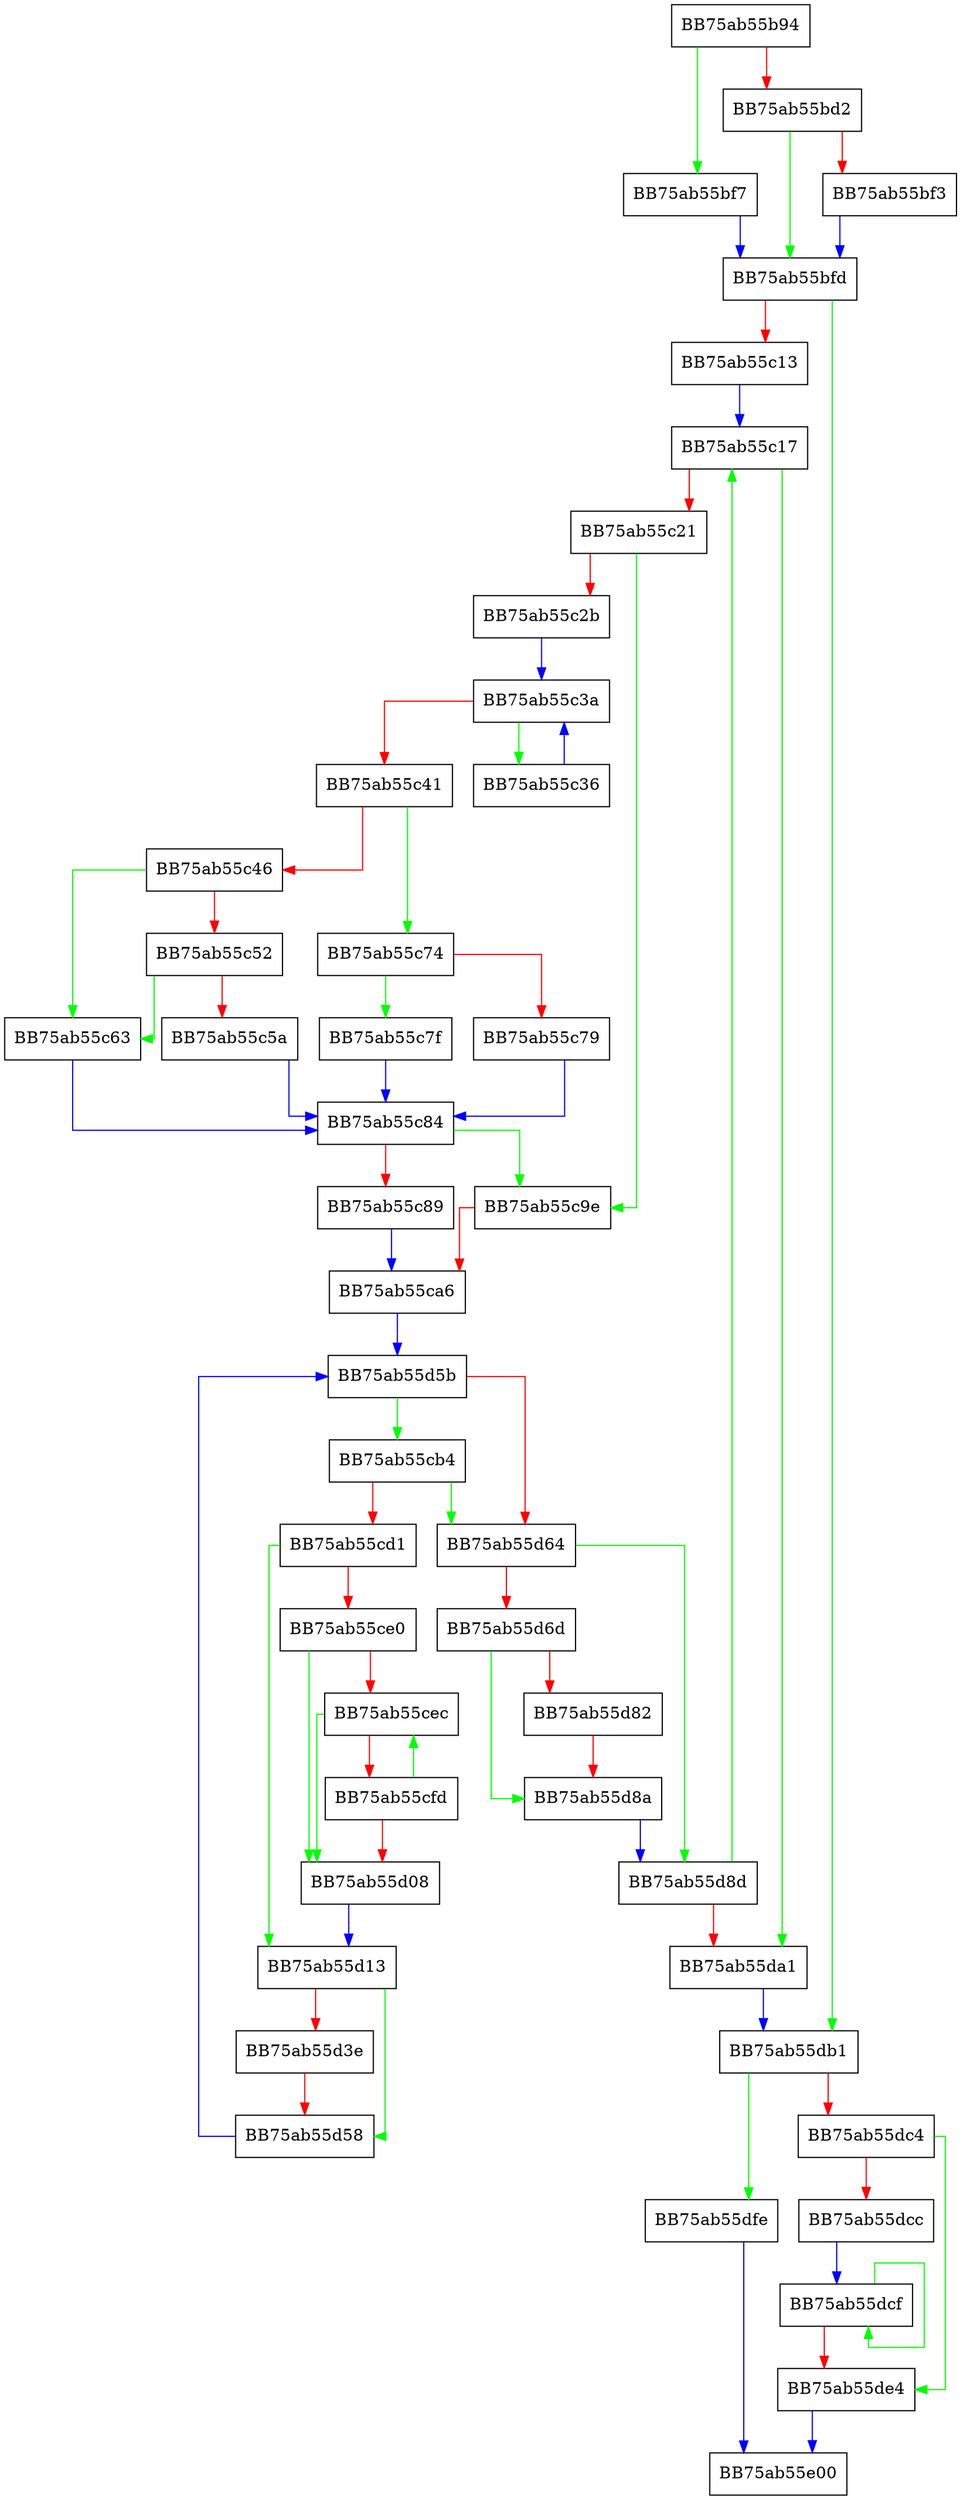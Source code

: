 digraph sqlite3ColumnsFromExprList {
  node [shape="box"];
  graph [splines=ortho];
  BB75ab55b94 -> BB75ab55bf7 [color="green"];
  BB75ab55b94 -> BB75ab55bd2 [color="red"];
  BB75ab55bd2 -> BB75ab55bfd [color="green"];
  BB75ab55bd2 -> BB75ab55bf3 [color="red"];
  BB75ab55bf3 -> BB75ab55bfd [color="blue"];
  BB75ab55bf7 -> BB75ab55bfd [color="blue"];
  BB75ab55bfd -> BB75ab55db1 [color="green"];
  BB75ab55bfd -> BB75ab55c13 [color="red"];
  BB75ab55c13 -> BB75ab55c17 [color="blue"];
  BB75ab55c17 -> BB75ab55da1 [color="green"];
  BB75ab55c17 -> BB75ab55c21 [color="red"];
  BB75ab55c21 -> BB75ab55c9e [color="green"];
  BB75ab55c21 -> BB75ab55c2b [color="red"];
  BB75ab55c2b -> BB75ab55c3a [color="blue"];
  BB75ab55c36 -> BB75ab55c3a [color="blue"];
  BB75ab55c3a -> BB75ab55c36 [color="green"];
  BB75ab55c3a -> BB75ab55c41 [color="red"];
  BB75ab55c41 -> BB75ab55c74 [color="green"];
  BB75ab55c41 -> BB75ab55c46 [color="red"];
  BB75ab55c46 -> BB75ab55c63 [color="green"];
  BB75ab55c46 -> BB75ab55c52 [color="red"];
  BB75ab55c52 -> BB75ab55c63 [color="green"];
  BB75ab55c52 -> BB75ab55c5a [color="red"];
  BB75ab55c5a -> BB75ab55c84 [color="blue"];
  BB75ab55c63 -> BB75ab55c84 [color="blue"];
  BB75ab55c74 -> BB75ab55c7f [color="green"];
  BB75ab55c74 -> BB75ab55c79 [color="red"];
  BB75ab55c79 -> BB75ab55c84 [color="blue"];
  BB75ab55c7f -> BB75ab55c84 [color="blue"];
  BB75ab55c84 -> BB75ab55c9e [color="green"];
  BB75ab55c84 -> BB75ab55c89 [color="red"];
  BB75ab55c89 -> BB75ab55ca6 [color="blue"];
  BB75ab55c9e -> BB75ab55ca6 [color="red"];
  BB75ab55ca6 -> BB75ab55d5b [color="blue"];
  BB75ab55cb4 -> BB75ab55d64 [color="green"];
  BB75ab55cb4 -> BB75ab55cd1 [color="red"];
  BB75ab55cd1 -> BB75ab55d13 [color="green"];
  BB75ab55cd1 -> BB75ab55ce0 [color="red"];
  BB75ab55ce0 -> BB75ab55d08 [color="green"];
  BB75ab55ce0 -> BB75ab55cec [color="red"];
  BB75ab55cec -> BB75ab55d08 [color="green"];
  BB75ab55cec -> BB75ab55cfd [color="red"];
  BB75ab55cfd -> BB75ab55cec [color="green"];
  BB75ab55cfd -> BB75ab55d08 [color="red"];
  BB75ab55d08 -> BB75ab55d13 [color="blue"];
  BB75ab55d13 -> BB75ab55d58 [color="green"];
  BB75ab55d13 -> BB75ab55d3e [color="red"];
  BB75ab55d3e -> BB75ab55d58 [color="red"];
  BB75ab55d58 -> BB75ab55d5b [color="blue"];
  BB75ab55d5b -> BB75ab55cb4 [color="green"];
  BB75ab55d5b -> BB75ab55d64 [color="red"];
  BB75ab55d64 -> BB75ab55d8d [color="green"];
  BB75ab55d64 -> BB75ab55d6d [color="red"];
  BB75ab55d6d -> BB75ab55d8a [color="green"];
  BB75ab55d6d -> BB75ab55d82 [color="red"];
  BB75ab55d82 -> BB75ab55d8a [color="red"];
  BB75ab55d8a -> BB75ab55d8d [color="blue"];
  BB75ab55d8d -> BB75ab55c17 [color="green"];
  BB75ab55d8d -> BB75ab55da1 [color="red"];
  BB75ab55da1 -> BB75ab55db1 [color="blue"];
  BB75ab55db1 -> BB75ab55dfe [color="green"];
  BB75ab55db1 -> BB75ab55dc4 [color="red"];
  BB75ab55dc4 -> BB75ab55de4 [color="green"];
  BB75ab55dc4 -> BB75ab55dcc [color="red"];
  BB75ab55dcc -> BB75ab55dcf [color="blue"];
  BB75ab55dcf -> BB75ab55dcf [color="green"];
  BB75ab55dcf -> BB75ab55de4 [color="red"];
  BB75ab55de4 -> BB75ab55e00 [color="blue"];
  BB75ab55dfe -> BB75ab55e00 [color="blue"];
}